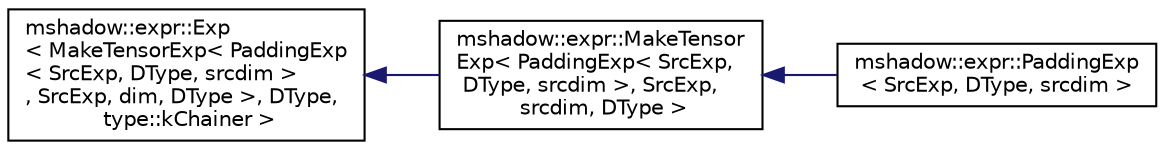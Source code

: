 digraph "Graphical Class Hierarchy"
{
 // LATEX_PDF_SIZE
  edge [fontname="Helvetica",fontsize="10",labelfontname="Helvetica",labelfontsize="10"];
  node [fontname="Helvetica",fontsize="10",shape=record];
  rankdir="LR";
  Node0 [label="mshadow::expr::Exp\l\< MakeTensorExp\< PaddingExp\l\< SrcExp, DType, srcdim \>\l, SrcExp, dim, DType \>, DType,\l type::kChainer \>",height=0.2,width=0.4,color="black", fillcolor="white", style="filled",URL="$structmshadow_1_1expr_1_1Exp.html",tooltip=" "];
  Node0 -> Node1 [dir="back",color="midnightblue",fontsize="10",style="solid",fontname="Helvetica"];
  Node1 [label="mshadow::expr::MakeTensor\lExp\< PaddingExp\< SrcExp,\l DType, srcdim \>, SrcExp,\l srcdim, DType \>",height=0.2,width=0.4,color="black", fillcolor="white", style="filled",URL="$structmshadow_1_1expr_1_1MakeTensorExp.html",tooltip=" "];
  Node1 -> Node2 [dir="back",color="midnightblue",fontsize="10",style="solid",fontname="Helvetica"];
  Node2 [label="mshadow::expr::PaddingExp\l\< SrcExp, DType, srcdim \>",height=0.2,width=0.4,color="black", fillcolor="white", style="filled",URL="$structmshadow_1_1expr_1_1PaddingExp.html",tooltip="padding expression, pad a image with zeros"];
}
